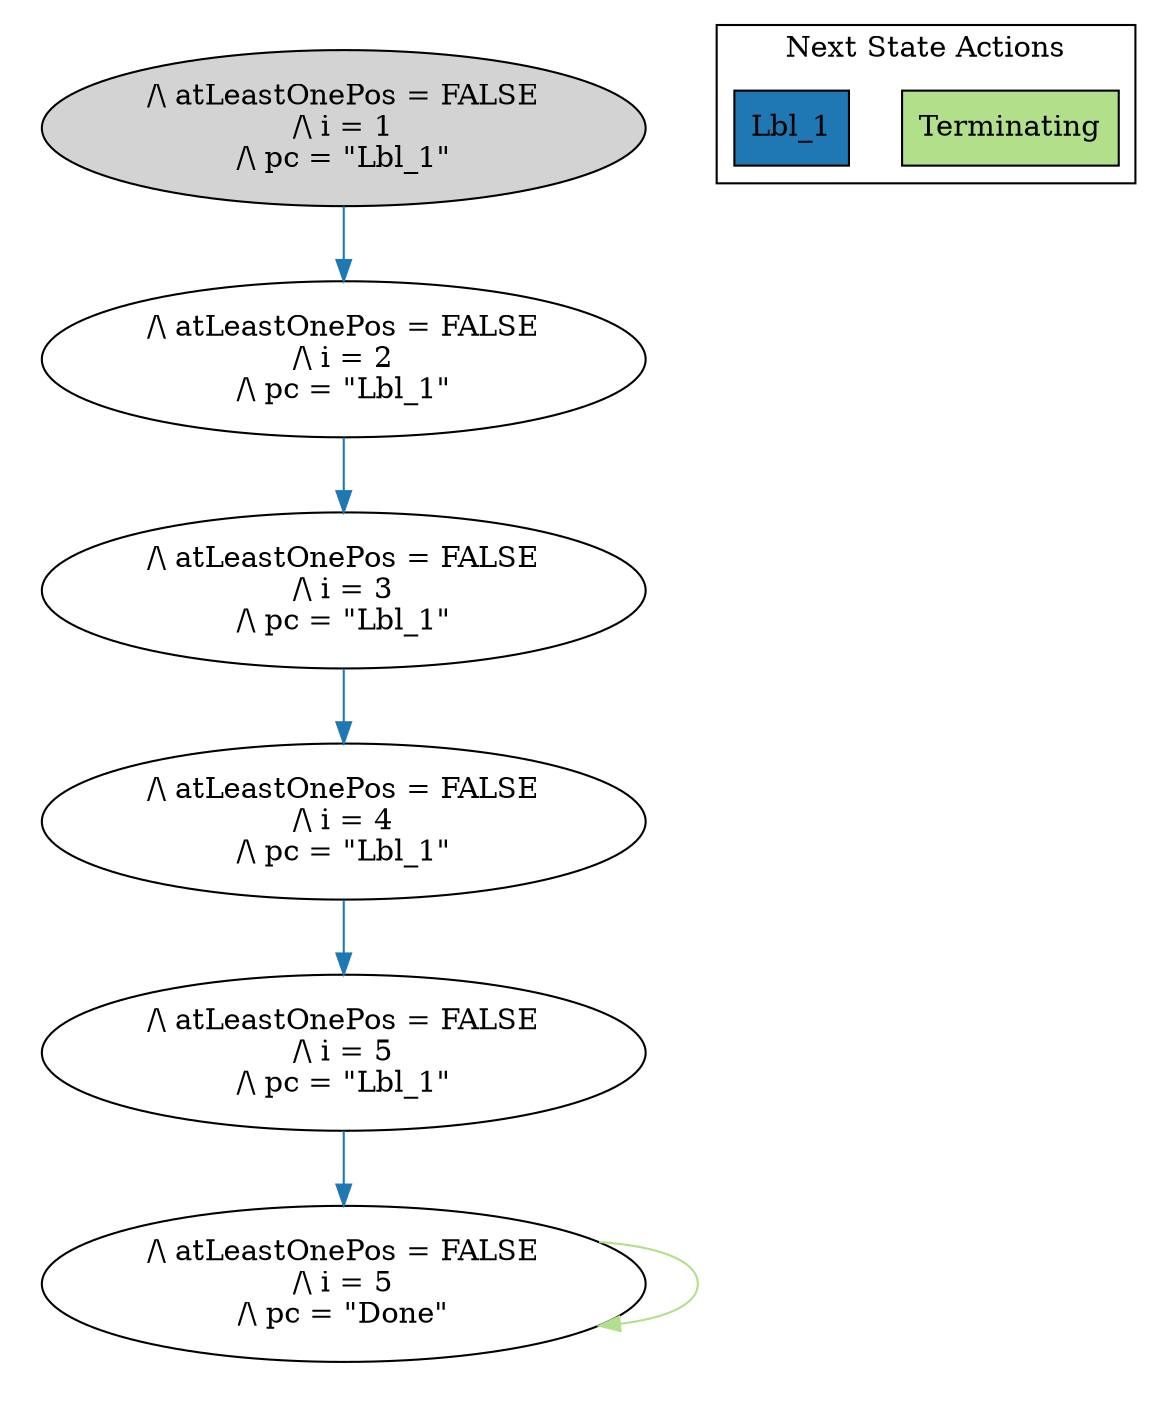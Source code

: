 strict digraph DiskGraph {
edge [colorscheme="paired12"]
nodesep=0.35;
subgraph cluster_graph {
color="white";
6601734924256166169 [label="/\\ atLeastOnePos = FALSE\n/\\ i = 1\n/\\ pc = \"Lbl_1\"",style = filled]
6601734924256166169 -> -3972814660887689909 [label="",color="2",fontcolor="2"];
-3972814660887689909 [label="/\\ atLeastOnePos = FALSE\n/\\ i = 2\n/\\ pc = \"Lbl_1\""];
-3972814660887689909 -> -5052156643426548091 [label="",color="2",fontcolor="2"];
-5052156643426548091 [label="/\\ atLeastOnePos = FALSE\n/\\ i = 3\n/\\ pc = \"Lbl_1\""];
-5052156643426548091 -> 5014092172971677392 [label="",color="2",fontcolor="2"];
5014092172971677392 [label="/\\ atLeastOnePos = FALSE\n/\\ i = 4\n/\\ pc = \"Lbl_1\""];
5014092172971677392 -> 3795190961126380830 [label="",color="2",fontcolor="2"];
3795190961126380830 [label="/\\ atLeastOnePos = FALSE\n/\\ i = 5\n/\\ pc = \"Lbl_1\""];
3795190961126380830 -> 771227044025868110 [label="",color="2",fontcolor="2"];
771227044025868110 [label="/\\ atLeastOnePos = FALSE\n/\\ i = 5\n/\\ pc = \"Done\""];
771227044025868110 -> 771227044025868110 [label="",color="3",fontcolor="3"];
{rank = same; 6601734924256166169;}
{rank = same; -3972814660887689909;}
{rank = same; -5052156643426548091;}
{rank = same; 5014092172971677392;}
{rank = same; 3795190961126380830;}
{rank = same; 771227044025868110;}
}
subgraph cluster_legend {graph[style=bold];label = "Next State Actions" style="solid"
node [ labeljust="l",colorscheme="paired12",style=filled,shape=record ]
Terminating [label="Terminating",fillcolor=3]
Lbl_1 [label="Lbl_1",fillcolor=2]
}}